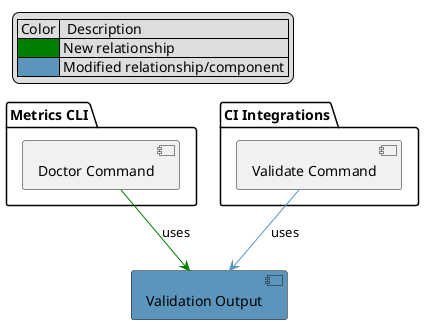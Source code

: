 @startuml doctor_output_feature_component_diagram

legend top left
    | Color |  Description |
    |<#green>| New relationship |
    |<#5B95BB>| Modified relationship/component |
end legend

package "Metrics CLI" {
    component "Doctor Command" as doctor
}

package "CI Integrations" {
    component "Validate Command" as validate
}

component "Validation Output" as output #5B95BB

doctor -[#green]down-> output : uses
validate -[#5B95BB]down-> output : uses

@enduml
